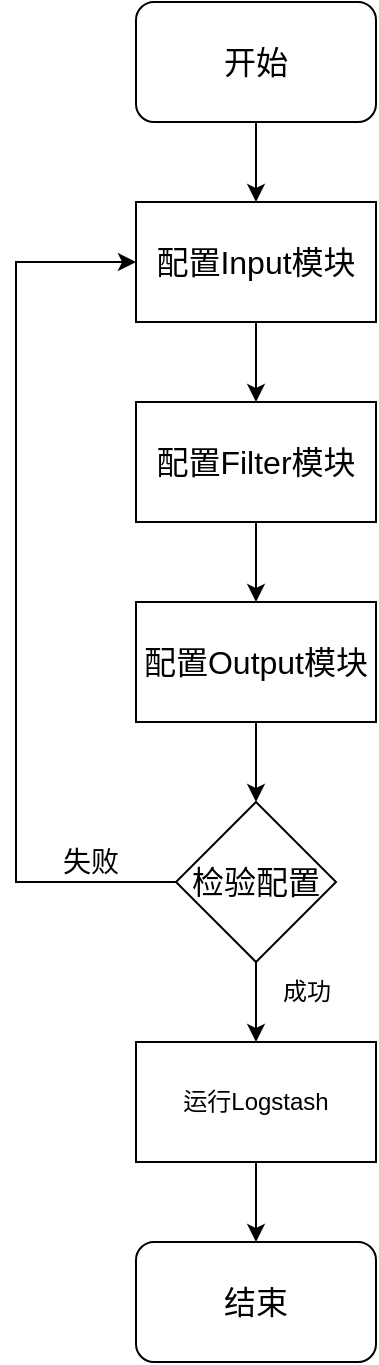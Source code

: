 <mxfile version="21.6.2" type="github">
  <diagram name="第 1 页" id="ixPbQVRstOE2nJZKixos">
    <mxGraphModel dx="1590" dy="758" grid="1" gridSize="10" guides="1" tooltips="1" connect="1" arrows="1" fold="1" page="1" pageScale="1" pageWidth="827" pageHeight="1169" math="0" shadow="0">
      <root>
        <mxCell id="0" />
        <mxCell id="1" parent="0" />
        <mxCell id="q81NpyraHyHSKXb6mIoA-11" style="edgeStyle=orthogonalEdgeStyle;rounded=0;orthogonalLoop=1;jettySize=auto;html=1;entryX=0.5;entryY=0;entryDx=0;entryDy=0;" edge="1" parent="1" source="q81NpyraHyHSKXb6mIoA-1" target="q81NpyraHyHSKXb6mIoA-3">
          <mxGeometry relative="1" as="geometry" />
        </mxCell>
        <mxCell id="q81NpyraHyHSKXb6mIoA-1" value="&lt;font style=&quot;font-size: 16px;&quot;&gt;开始&lt;/font&gt;" style="rounded=1;whiteSpace=wrap;html=1;" vertex="1" parent="1">
          <mxGeometry x="370" y="100" width="120" height="60" as="geometry" />
        </mxCell>
        <mxCell id="q81NpyraHyHSKXb6mIoA-2" value="&lt;font style=&quot;font-size: 16px;&quot;&gt;结束&lt;/font&gt;" style="rounded=1;whiteSpace=wrap;html=1;" vertex="1" parent="1">
          <mxGeometry x="370" y="720" width="120" height="60" as="geometry" />
        </mxCell>
        <mxCell id="q81NpyraHyHSKXb6mIoA-12" style="edgeStyle=orthogonalEdgeStyle;rounded=0;orthogonalLoop=1;jettySize=auto;html=1;entryX=0.5;entryY=0;entryDx=0;entryDy=0;" edge="1" parent="1" source="q81NpyraHyHSKXb6mIoA-3" target="q81NpyraHyHSKXb6mIoA-5">
          <mxGeometry relative="1" as="geometry" />
        </mxCell>
        <mxCell id="q81NpyraHyHSKXb6mIoA-3" value="&lt;font style=&quot;font-size: 16px;&quot;&gt;配置Input模块&lt;/font&gt;" style="rounded=0;whiteSpace=wrap;html=1;" vertex="1" parent="1">
          <mxGeometry x="370" y="200" width="120" height="60" as="geometry" />
        </mxCell>
        <mxCell id="q81NpyraHyHSKXb6mIoA-13" style="edgeStyle=orthogonalEdgeStyle;rounded=0;orthogonalLoop=1;jettySize=auto;html=1;entryX=0.5;entryY=0;entryDx=0;entryDy=0;" edge="1" parent="1" source="q81NpyraHyHSKXb6mIoA-5" target="q81NpyraHyHSKXb6mIoA-7">
          <mxGeometry relative="1" as="geometry" />
        </mxCell>
        <mxCell id="q81NpyraHyHSKXb6mIoA-5" value="&lt;font style=&quot;font-size: 16px;&quot;&gt;配置Filter模块&lt;/font&gt;" style="rounded=0;whiteSpace=wrap;html=1;" vertex="1" parent="1">
          <mxGeometry x="370" y="300" width="120" height="60" as="geometry" />
        </mxCell>
        <mxCell id="q81NpyraHyHSKXb6mIoA-6" style="edgeStyle=orthogonalEdgeStyle;rounded=0;orthogonalLoop=1;jettySize=auto;html=1;exitX=0.5;exitY=1;exitDx=0;exitDy=0;" edge="1" parent="1" source="q81NpyraHyHSKXb6mIoA-3" target="q81NpyraHyHSKXb6mIoA-3">
          <mxGeometry relative="1" as="geometry" />
        </mxCell>
        <mxCell id="q81NpyraHyHSKXb6mIoA-14" style="edgeStyle=orthogonalEdgeStyle;rounded=0;orthogonalLoop=1;jettySize=auto;html=1;entryX=0.5;entryY=0;entryDx=0;entryDy=0;" edge="1" parent="1" source="q81NpyraHyHSKXb6mIoA-7" target="q81NpyraHyHSKXb6mIoA-9">
          <mxGeometry relative="1" as="geometry" />
        </mxCell>
        <mxCell id="q81NpyraHyHSKXb6mIoA-7" value="&lt;font style=&quot;font-size: 16px;&quot;&gt;配置Output模块&lt;/font&gt;" style="rounded=0;whiteSpace=wrap;html=1;" vertex="1" parent="1">
          <mxGeometry x="370" y="400" width="120" height="60" as="geometry" />
        </mxCell>
        <mxCell id="q81NpyraHyHSKXb6mIoA-15" style="edgeStyle=orthogonalEdgeStyle;rounded=0;orthogonalLoop=1;jettySize=auto;html=1;entryX=0;entryY=0.5;entryDx=0;entryDy=0;exitX=0;exitY=0.5;exitDx=0;exitDy=0;" edge="1" parent="1" source="q81NpyraHyHSKXb6mIoA-9" target="q81NpyraHyHSKXb6mIoA-3">
          <mxGeometry relative="1" as="geometry">
            <mxPoint x="350.059" y="540.059" as="sourcePoint" />
            <mxPoint x="330" y="230" as="targetPoint" />
            <Array as="points">
              <mxPoint x="310" y="540" />
              <mxPoint x="310" y="230" />
            </Array>
          </mxGeometry>
        </mxCell>
        <mxCell id="q81NpyraHyHSKXb6mIoA-16" value="&lt;font style=&quot;font-size: 14px;&quot;&gt;失败&lt;/font&gt;" style="edgeLabel;html=1;align=center;verticalAlign=middle;resizable=0;points=[];" vertex="1" connectable="0" parent="q81NpyraHyHSKXb6mIoA-15">
          <mxGeometry x="-0.808" y="-1" relative="1" as="geometry">
            <mxPoint y="-9" as="offset" />
          </mxGeometry>
        </mxCell>
        <mxCell id="q81NpyraHyHSKXb6mIoA-18" style="edgeStyle=orthogonalEdgeStyle;rounded=0;orthogonalLoop=1;jettySize=auto;html=1;entryX=0.5;entryY=0;entryDx=0;entryDy=0;" edge="1" parent="1" source="q81NpyraHyHSKXb6mIoA-9" target="q81NpyraHyHSKXb6mIoA-10">
          <mxGeometry relative="1" as="geometry" />
        </mxCell>
        <mxCell id="q81NpyraHyHSKXb6mIoA-9" value="&lt;font style=&quot;font-size: 16px;&quot;&gt;检验配置&lt;/font&gt;" style="rhombus;whiteSpace=wrap;html=1;" vertex="1" parent="1">
          <mxGeometry x="390" y="500" width="80" height="80" as="geometry" />
        </mxCell>
        <mxCell id="q81NpyraHyHSKXb6mIoA-19" style="edgeStyle=orthogonalEdgeStyle;rounded=0;orthogonalLoop=1;jettySize=auto;html=1;entryX=0.5;entryY=0;entryDx=0;entryDy=0;" edge="1" parent="1" source="q81NpyraHyHSKXb6mIoA-10" target="q81NpyraHyHSKXb6mIoA-2">
          <mxGeometry relative="1" as="geometry" />
        </mxCell>
        <mxCell id="q81NpyraHyHSKXb6mIoA-10" value="运行Logstash" style="rounded=0;whiteSpace=wrap;html=1;" vertex="1" parent="1">
          <mxGeometry x="370" y="620" width="120" height="60" as="geometry" />
        </mxCell>
        <mxCell id="q81NpyraHyHSKXb6mIoA-20" value="成功" style="text;html=1;align=center;verticalAlign=middle;resizable=0;points=[];autosize=1;strokeColor=none;fillColor=none;" vertex="1" parent="1">
          <mxGeometry x="430" y="580" width="50" height="30" as="geometry" />
        </mxCell>
      </root>
    </mxGraphModel>
  </diagram>
</mxfile>
